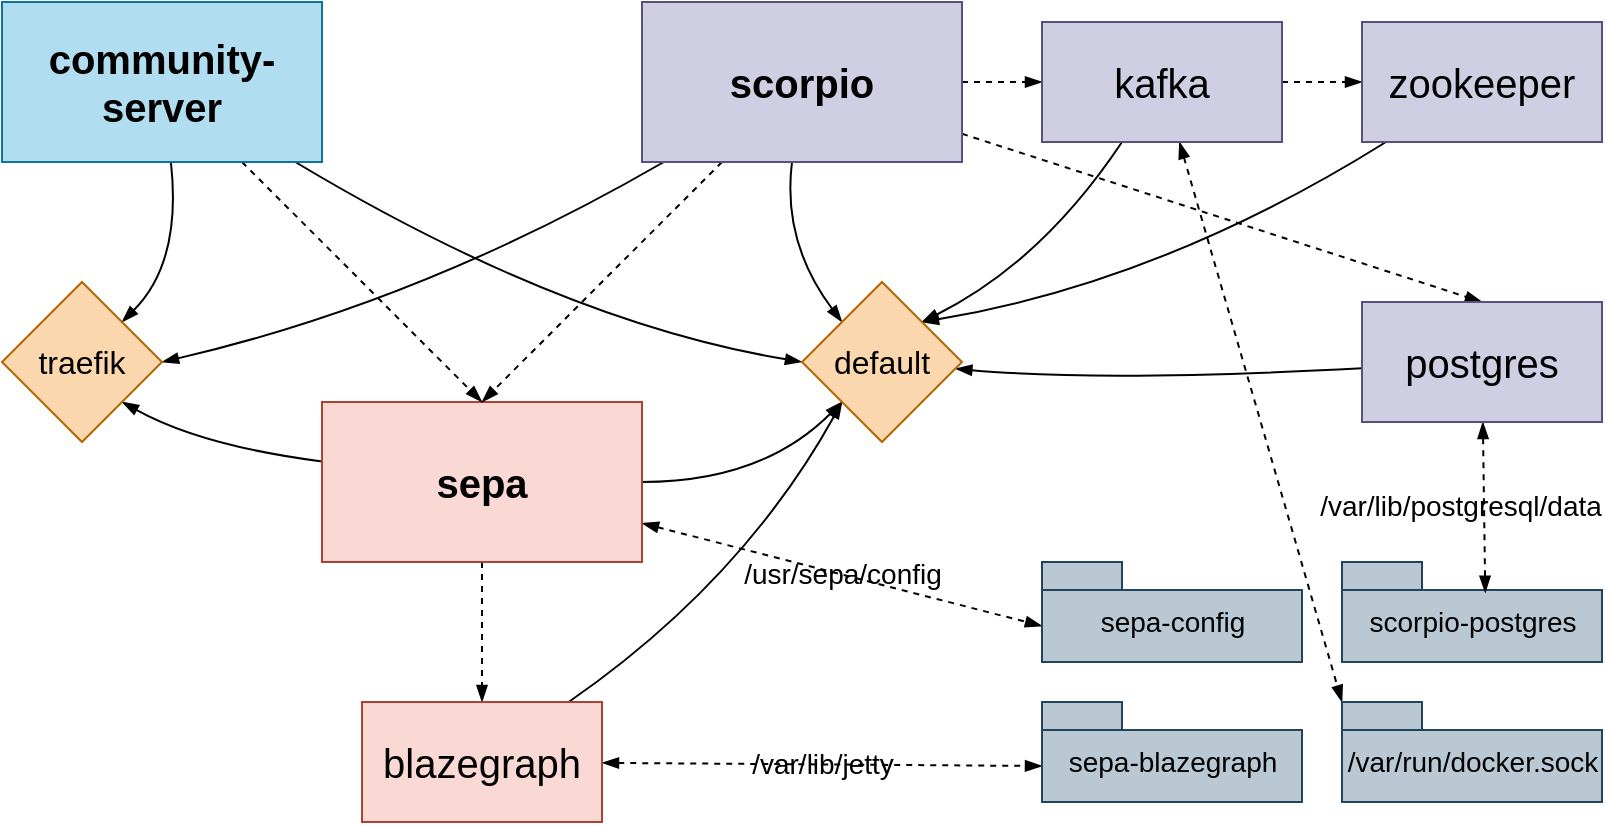 <mxfile version="14.9.7" type="device"><diagram id="dOimssoucxcKktS7tlT2" name="Page-1"><mxGraphModel dx="526" dy="593" grid="1" gridSize="10" guides="1" tooltips="1" connect="1" arrows="1" fold="1" page="1" pageScale="1" pageWidth="850" pageHeight="1100" math="0" shadow="0"><root><mxCell id="0"/><mxCell id="1" parent="0"/><mxCell id="vawL0SmsSuttIZpMN2wI-6" style="edgeStyle=orthogonalEdgeStyle;rounded=0;orthogonalLoop=1;jettySize=auto;html=1;entryX=0.5;entryY=0;entryDx=0;entryDy=0;fontSize=20;endArrow=blockThin;endFill=1;dashed=1;" parent="1" source="vawL0SmsSuttIZpMN2wI-2" target="vawL0SmsSuttIZpMN2wI-5" edge="1"><mxGeometry relative="1" as="geometry"/></mxCell><mxCell id="vawL0SmsSuttIZpMN2wI-23" value="/usr/sepa/config" style="edgeStyle=none;rounded=0;orthogonalLoop=1;jettySize=auto;html=1;entryX=0;entryY=0;entryDx=0;entryDy=32;entryPerimeter=0;dashed=1;fontSize=14;startArrow=blockThin;startFill=1;endArrow=blockThin;endFill=1;labelBackgroundColor=none;" parent="1" source="vawL0SmsSuttIZpMN2wI-2" target="vawL0SmsSuttIZpMN2wI-14" edge="1"><mxGeometry relative="1" as="geometry"/></mxCell><mxCell id="vawL0SmsSuttIZpMN2wI-33" style="edgeStyle=none;curved=1;orthogonalLoop=1;jettySize=auto;html=1;entryX=1;entryY=1;entryDx=0;entryDy=0;fontSize=16;startArrow=none;startFill=0;endArrow=blockThin;endFill=1;strokeColor=#000000;" parent="1" source="vawL0SmsSuttIZpMN2wI-2" target="vawL0SmsSuttIZpMN2wI-29" edge="1"><mxGeometry relative="1" as="geometry"><Array as="points"><mxPoint x="260" y="462"/></Array></mxGeometry></mxCell><mxCell id="vawL0SmsSuttIZpMN2wI-45" style="edgeStyle=none;curved=1;orthogonalLoop=1;jettySize=auto;html=1;entryX=0;entryY=1;entryDx=0;entryDy=0;fontSize=16;startArrow=none;startFill=0;endArrow=blockThin;endFill=1;strokeColor=#000000;" parent="1" source="vawL0SmsSuttIZpMN2wI-2" target="vawL0SmsSuttIZpMN2wI-42" edge="1"><mxGeometry relative="1" as="geometry"><Array as="points"><mxPoint x="540" y="480"/></Array></mxGeometry></mxCell><mxCell id="vawL0SmsSuttIZpMN2wI-2" value="sepa" style="rounded=0;whiteSpace=wrap;html=1;fontSize=20;verticalAlign=middle;fillColor=#fad9d5;strokeColor=#ae4132;fontStyle=1" parent="1" vertex="1"><mxGeometry x="320" y="440" width="160" height="80" as="geometry"/></mxCell><mxCell id="vawL0SmsSuttIZpMN2wI-8" style="edgeStyle=none;rounded=0;orthogonalLoop=1;jettySize=auto;html=1;entryX=0.5;entryY=0;entryDx=0;entryDy=0;dashed=1;fontSize=20;endArrow=blockThin;endFill=1;" parent="1" source="vawL0SmsSuttIZpMN2wI-3" target="vawL0SmsSuttIZpMN2wI-2" edge="1"><mxGeometry relative="1" as="geometry"/></mxCell><mxCell id="vawL0SmsSuttIZpMN2wI-18" style="edgeStyle=none;rounded=0;orthogonalLoop=1;jettySize=auto;html=1;entryX=0.5;entryY=0;entryDx=0;entryDy=0;dashed=1;fontSize=16;endArrow=blockThin;endFill=1;" parent="1" source="vawL0SmsSuttIZpMN2wI-3" target="vawL0SmsSuttIZpMN2wI-17" edge="1"><mxGeometry relative="1" as="geometry"/></mxCell><mxCell id="vawL0SmsSuttIZpMN2wI-26" style="edgeStyle=none;rounded=0;orthogonalLoop=1;jettySize=auto;html=1;entryX=0;entryY=0.5;entryDx=0;entryDy=0;dashed=1;fontSize=14;startArrow=none;startFill=0;endArrow=blockThin;endFill=1;" parent="1" source="vawL0SmsSuttIZpMN2wI-3" target="vawL0SmsSuttIZpMN2wI-24" edge="1"><mxGeometry relative="1" as="geometry"/></mxCell><mxCell id="vawL0SmsSuttIZpMN2wI-32" style="edgeStyle=none;curved=1;orthogonalLoop=1;jettySize=auto;html=1;entryX=1;entryY=0.5;entryDx=0;entryDy=0;fontSize=16;startArrow=none;startFill=0;endArrow=blockThin;endFill=1;strokeColor=#000000;" parent="1" source="vawL0SmsSuttIZpMN2wI-3" target="vawL0SmsSuttIZpMN2wI-29" edge="1"><mxGeometry relative="1" as="geometry"><Array as="points"><mxPoint x="370" y="390"/></Array></mxGeometry></mxCell><mxCell id="vawL0SmsSuttIZpMN2wI-44" style="edgeStyle=none;curved=1;orthogonalLoop=1;jettySize=auto;html=1;entryX=0;entryY=0;entryDx=0;entryDy=0;fontSize=16;startArrow=none;startFill=0;endArrow=blockThin;endFill=1;strokeColor=#000000;" parent="1" source="vawL0SmsSuttIZpMN2wI-3" target="vawL0SmsSuttIZpMN2wI-42" edge="1"><mxGeometry relative="1" as="geometry"><Array as="points"><mxPoint x="550" y="360"/></Array></mxGeometry></mxCell><mxCell id="vawL0SmsSuttIZpMN2wI-3" value="scorpio" style="rounded=0;whiteSpace=wrap;html=1;fontSize=20;verticalAlign=middle;fillColor=#d0cee2;strokeColor=#56517e;fontStyle=1" parent="1" vertex="1"><mxGeometry x="480" y="240" width="160" height="80" as="geometry"/></mxCell><mxCell id="vawL0SmsSuttIZpMN2wI-7" style="rounded=0;orthogonalLoop=1;jettySize=auto;html=1;entryX=0.5;entryY=0;entryDx=0;entryDy=0;dashed=1;fontSize=20;endArrow=blockThin;endFill=1;" parent="1" source="vawL0SmsSuttIZpMN2wI-4" target="vawL0SmsSuttIZpMN2wI-2" edge="1"><mxGeometry relative="1" as="geometry"/></mxCell><mxCell id="vawL0SmsSuttIZpMN2wI-31" style="orthogonalLoop=1;jettySize=auto;html=1;entryX=1;entryY=0;entryDx=0;entryDy=0;fontSize=16;startArrow=none;startFill=0;endArrow=blockThin;endFill=1;curved=1;" parent="1" source="vawL0SmsSuttIZpMN2wI-4" target="vawL0SmsSuttIZpMN2wI-29" edge="1"><mxGeometry relative="1" as="geometry"><Array as="points"><mxPoint x="250" y="370"/></Array></mxGeometry></mxCell><mxCell id="vawL0SmsSuttIZpMN2wI-43" style="edgeStyle=none;curved=1;orthogonalLoop=1;jettySize=auto;html=1;entryX=0;entryY=0.5;entryDx=0;entryDy=0;fontSize=16;startArrow=none;startFill=0;endArrow=blockThin;endFill=1;strokeColor=#000000;" parent="1" source="vawL0SmsSuttIZpMN2wI-4" target="vawL0SmsSuttIZpMN2wI-42" edge="1"><mxGeometry relative="1" as="geometry"><Array as="points"><mxPoint x="440" y="400"/></Array></mxGeometry></mxCell><mxCell id="vawL0SmsSuttIZpMN2wI-4" value="community-server" style="rounded=0;whiteSpace=wrap;html=1;fontSize=20;verticalAlign=middle;fillColor=#b1ddf0;strokeColor=#10739e;fontStyle=1" parent="1" vertex="1"><mxGeometry x="160" y="240" width="160" height="80" as="geometry"/></mxCell><mxCell id="vawL0SmsSuttIZpMN2wI-22" value="/var/lib/jetty" style="edgeStyle=none;rounded=0;orthogonalLoop=1;jettySize=auto;html=1;entryX=0;entryY=0;entryDx=0;entryDy=32;entryPerimeter=0;dashed=1;fontSize=14;startArrow=blockThin;startFill=1;endArrow=blockThin;endFill=1;labelBackgroundColor=none;" parent="1" source="vawL0SmsSuttIZpMN2wI-5" target="vawL0SmsSuttIZpMN2wI-15" edge="1"><mxGeometry relative="1" as="geometry"/></mxCell><mxCell id="vawL0SmsSuttIZpMN2wI-46" style="edgeStyle=none;curved=1;orthogonalLoop=1;jettySize=auto;html=1;entryX=0;entryY=1;entryDx=0;entryDy=0;fontSize=16;startArrow=none;startFill=0;endArrow=blockThin;endFill=1;strokeColor=#000000;" parent="1" source="vawL0SmsSuttIZpMN2wI-5" target="vawL0SmsSuttIZpMN2wI-42" edge="1"><mxGeometry relative="1" as="geometry"><Array as="points"><mxPoint x="530" y="530"/></Array></mxGeometry></mxCell><mxCell id="vawL0SmsSuttIZpMN2wI-5" value="blazegraph" style="rounded=0;whiteSpace=wrap;html=1;fontSize=20;verticalAlign=middle;fillColor=#fad9d5;strokeColor=#ae4132;" parent="1" vertex="1"><mxGeometry x="340" y="590" width="120" height="60" as="geometry"/></mxCell><mxCell id="vawL0SmsSuttIZpMN2wI-14" value="sepa-config" style="shape=folder;fontStyle=0;spacingTop=10;tabWidth=40;tabHeight=14;tabPosition=left;html=1;fontSize=14;strokeWidth=1;fillColor=#bac8d3;verticalAlign=middle;strokeColor=#23445d;" parent="1" vertex="1"><mxGeometry x="680" y="520" width="130" height="50" as="geometry"/></mxCell><mxCell id="vawL0SmsSuttIZpMN2wI-15" value="sepa-blazegraph" style="shape=folder;fontStyle=0;spacingTop=10;tabWidth=40;tabHeight=14;tabPosition=left;html=1;fontSize=14;strokeWidth=1;fillColor=#bac8d3;verticalAlign=middle;strokeColor=#23445d;" parent="1" vertex="1"><mxGeometry x="680" y="590" width="130" height="50" as="geometry"/></mxCell><mxCell id="vawL0SmsSuttIZpMN2wI-16" value="scorpio-postgres" style="shape=folder;fontStyle=0;spacingTop=10;tabWidth=40;tabHeight=14;tabPosition=left;html=1;fontSize=14;strokeWidth=1;fillColor=#bac8d3;verticalAlign=middle;strokeColor=#23445d;" parent="1" vertex="1"><mxGeometry x="830" y="520" width="130" height="50" as="geometry"/></mxCell><mxCell id="vawL0SmsSuttIZpMN2wI-19" value="/var/lib/postgresql/data" style="edgeStyle=none;rounded=0;orthogonalLoop=1;jettySize=auto;html=1;entryX=0.551;entryY=0.307;entryDx=0;entryDy=0;entryPerimeter=0;dashed=1;fontSize=14;endArrow=blockThin;endFill=1;startArrow=blockThin;startFill=1;spacingLeft=0;spacingRight=24;labelBackgroundColor=none;" parent="1" source="vawL0SmsSuttIZpMN2wI-17" target="vawL0SmsSuttIZpMN2wI-16" edge="1"><mxGeometry relative="1" as="geometry"/></mxCell><mxCell id="vawL0SmsSuttIZpMN2wI-47" style="edgeStyle=none;curved=1;orthogonalLoop=1;jettySize=auto;html=1;fontSize=16;startArrow=none;startFill=0;endArrow=blockThin;endFill=1;strokeColor=#000000;" parent="1" source="vawL0SmsSuttIZpMN2wI-17" target="vawL0SmsSuttIZpMN2wI-42" edge="1"><mxGeometry relative="1" as="geometry"><Array as="points"><mxPoint x="710" y="430"/></Array></mxGeometry></mxCell><mxCell id="vawL0SmsSuttIZpMN2wI-17" value="postgres" style="rounded=0;whiteSpace=wrap;html=1;fontSize=20;verticalAlign=middle;fillColor=#d0cee2;strokeColor=#56517e;" parent="1" vertex="1"><mxGeometry x="840" y="390" width="120" height="60" as="geometry"/></mxCell><mxCell id="vawL0SmsSuttIZpMN2wI-27" style="edgeStyle=none;rounded=0;orthogonalLoop=1;jettySize=auto;html=1;entryX=0;entryY=0.5;entryDx=0;entryDy=0;dashed=1;fontSize=14;startArrow=none;startFill=0;endArrow=blockThin;endFill=1;" parent="1" source="vawL0SmsSuttIZpMN2wI-24" target="vawL0SmsSuttIZpMN2wI-25" edge="1"><mxGeometry relative="1" as="geometry"/></mxCell><mxCell id="vawL0SmsSuttIZpMN2wI-48" style="edgeStyle=none;curved=1;orthogonalLoop=1;jettySize=auto;html=1;entryX=1;entryY=0;entryDx=0;entryDy=0;fontSize=16;startArrow=none;startFill=0;endArrow=blockThin;endFill=1;strokeColor=#000000;" parent="1" source="vawL0SmsSuttIZpMN2wI-24" target="vawL0SmsSuttIZpMN2wI-42" edge="1"><mxGeometry relative="1" as="geometry"><Array as="points"><mxPoint x="680" y="370"/></Array></mxGeometry></mxCell><mxCell id="vawL0SmsSuttIZpMN2wI-51" style="edgeStyle=none;curved=1;orthogonalLoop=1;jettySize=auto;html=1;entryX=0;entryY=0;entryDx=0;entryDy=0;entryPerimeter=0;fontSize=14;startArrow=blockThin;startFill=1;endArrow=blockThin;endFill=1;strokeColor=#000000;dashed=1;" parent="1" source="vawL0SmsSuttIZpMN2wI-24" target="vawL0SmsSuttIZpMN2wI-50" edge="1"><mxGeometry relative="1" as="geometry"/></mxCell><mxCell id="vawL0SmsSuttIZpMN2wI-24" value="kafka" style="rounded=0;whiteSpace=wrap;html=1;fontSize=20;verticalAlign=middle;fillColor=#d0cee2;strokeColor=#56517e;" parent="1" vertex="1"><mxGeometry x="680" y="250" width="120" height="60" as="geometry"/></mxCell><mxCell id="vawL0SmsSuttIZpMN2wI-49" style="edgeStyle=none;curved=1;orthogonalLoop=1;jettySize=auto;html=1;entryX=1;entryY=0;entryDx=0;entryDy=0;fontSize=16;startArrow=none;startFill=0;endArrow=blockThin;endFill=1;strokeColor=#000000;" parent="1" source="vawL0SmsSuttIZpMN2wI-25" target="vawL0SmsSuttIZpMN2wI-42" edge="1"><mxGeometry relative="1" as="geometry"><Array as="points"><mxPoint x="740" y="380"/></Array></mxGeometry></mxCell><mxCell id="vawL0SmsSuttIZpMN2wI-25" value="zookeeper" style="rounded=0;whiteSpace=wrap;html=1;fontSize=20;verticalAlign=middle;fillColor=#d0cee2;strokeColor=#56517e;" parent="1" vertex="1"><mxGeometry x="840" y="250" width="120" height="60" as="geometry"/></mxCell><mxCell id="vawL0SmsSuttIZpMN2wI-29" value="traefik" style="rhombus;whiteSpace=wrap;html=1;fontSize=16;strokeColor=#b46504;strokeWidth=1;verticalAlign=middle;fillColor=#fad7ac;" parent="1" vertex="1"><mxGeometry x="160" y="380" width="80" height="80" as="geometry"/></mxCell><mxCell id="vawL0SmsSuttIZpMN2wI-42" value="default" style="rhombus;whiteSpace=wrap;html=1;fontSize=16;strokeColor=#b46504;strokeWidth=1;verticalAlign=middle;fillColor=#fad7ac;" parent="1" vertex="1"><mxGeometry x="560" y="380" width="80" height="80" as="geometry"/></mxCell><mxCell id="vawL0SmsSuttIZpMN2wI-50" value="/var/run/docker.sock" style="shape=folder;fontStyle=0;spacingTop=10;tabWidth=40;tabHeight=14;tabPosition=left;html=1;fontSize=14;strokeWidth=1;fillColor=#bac8d3;verticalAlign=middle;strokeColor=#23445d;" parent="1" vertex="1"><mxGeometry x="830" y="590" width="130" height="50" as="geometry"/></mxCell></root></mxGraphModel></diagram></mxfile>